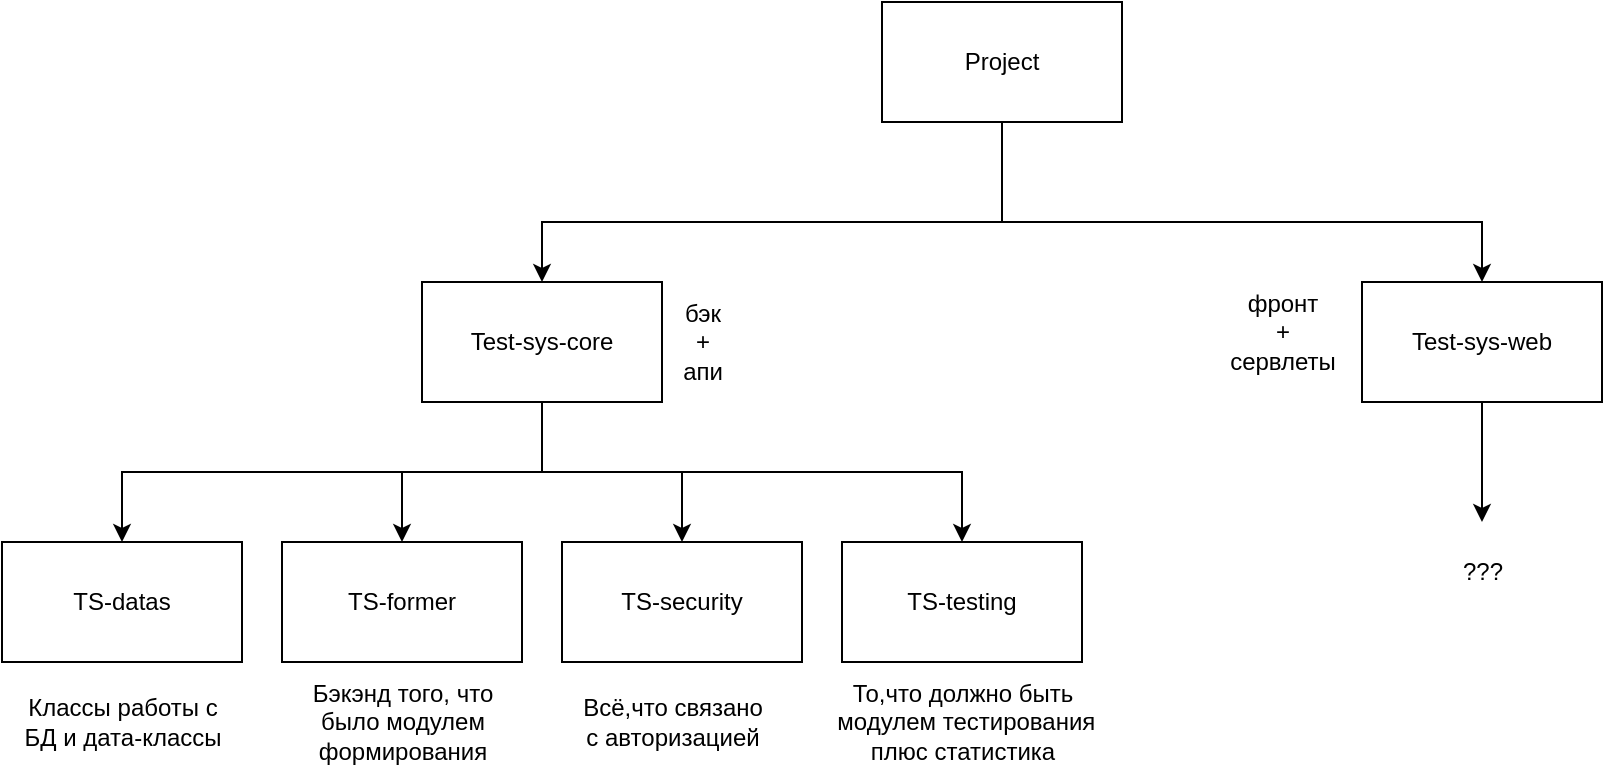 <mxfile version="21.1.6" type="device">
  <diagram name="Страница 1" id="aHqCmzORka2qfPebfElL">
    <mxGraphModel dx="1434" dy="759" grid="1" gridSize="10" guides="1" tooltips="1" connect="1" arrows="1" fold="1" page="1" pageScale="1" pageWidth="827" pageHeight="1169" math="0" shadow="0">
      <root>
        <mxCell id="0" />
        <mxCell id="1" parent="0" />
        <mxCell id="dp_YcC_iD1vEcreVgxDE-5" style="edgeStyle=orthogonalEdgeStyle;rounded=0;orthogonalLoop=1;jettySize=auto;html=1;entryX=0.5;entryY=0;entryDx=0;entryDy=0;" edge="1" parent="1" source="dp_YcC_iD1vEcreVgxDE-1" target="dp_YcC_iD1vEcreVgxDE-2">
          <mxGeometry relative="1" as="geometry">
            <Array as="points">
              <mxPoint x="280" y="210" />
              <mxPoint x="190" y="210" />
            </Array>
          </mxGeometry>
        </mxCell>
        <mxCell id="dp_YcC_iD1vEcreVgxDE-17" style="edgeStyle=orthogonalEdgeStyle;rounded=0;orthogonalLoop=1;jettySize=auto;html=1;entryX=0.5;entryY=0;entryDx=0;entryDy=0;" edge="1" parent="1" source="dp_YcC_iD1vEcreVgxDE-1" target="dp_YcC_iD1vEcreVgxDE-3">
          <mxGeometry relative="1" as="geometry">
            <Array as="points">
              <mxPoint x="510" y="210" />
              <mxPoint x="750" y="210" />
            </Array>
          </mxGeometry>
        </mxCell>
        <mxCell id="dp_YcC_iD1vEcreVgxDE-1" value="Project" style="rounded=0;whiteSpace=wrap;html=1;" vertex="1" parent="1">
          <mxGeometry x="450" y="100" width="120" height="60" as="geometry" />
        </mxCell>
        <mxCell id="dp_YcC_iD1vEcreVgxDE-10" style="edgeStyle=orthogonalEdgeStyle;rounded=0;orthogonalLoop=1;jettySize=auto;html=1;entryX=0.5;entryY=0;entryDx=0;entryDy=0;exitX=0.5;exitY=1;exitDx=0;exitDy=0;" edge="1" parent="1" source="dp_YcC_iD1vEcreVgxDE-2" target="dp_YcC_iD1vEcreVgxDE-9">
          <mxGeometry relative="1" as="geometry" />
        </mxCell>
        <mxCell id="dp_YcC_iD1vEcreVgxDE-14" style="edgeStyle=orthogonalEdgeStyle;rounded=0;orthogonalLoop=1;jettySize=auto;html=1;entryX=0.5;entryY=0;entryDx=0;entryDy=0;" edge="1" parent="1" source="dp_YcC_iD1vEcreVgxDE-2" target="dp_YcC_iD1vEcreVgxDE-11">
          <mxGeometry relative="1" as="geometry" />
        </mxCell>
        <mxCell id="dp_YcC_iD1vEcreVgxDE-15" style="edgeStyle=orthogonalEdgeStyle;rounded=0;orthogonalLoop=1;jettySize=auto;html=1;entryX=0.5;entryY=0;entryDx=0;entryDy=0;" edge="1" parent="1" source="dp_YcC_iD1vEcreVgxDE-2" target="dp_YcC_iD1vEcreVgxDE-12">
          <mxGeometry relative="1" as="geometry" />
        </mxCell>
        <mxCell id="dp_YcC_iD1vEcreVgxDE-16" style="edgeStyle=orthogonalEdgeStyle;rounded=0;orthogonalLoop=1;jettySize=auto;html=1;entryX=0.5;entryY=0;entryDx=0;entryDy=0;" edge="1" parent="1" target="dp_YcC_iD1vEcreVgxDE-13">
          <mxGeometry relative="1" as="geometry">
            <mxPoint x="280" y="305" as="sourcePoint" />
            <mxPoint x="490" y="375" as="targetPoint" />
            <Array as="points">
              <mxPoint x="280" y="335" />
              <mxPoint x="490" y="335" />
            </Array>
          </mxGeometry>
        </mxCell>
        <mxCell id="dp_YcC_iD1vEcreVgxDE-2" value="Test-sys-core" style="rounded=0;whiteSpace=wrap;html=1;" vertex="1" parent="1">
          <mxGeometry x="220" y="240" width="120" height="60" as="geometry" />
        </mxCell>
        <mxCell id="dp_YcC_iD1vEcreVgxDE-18" style="edgeStyle=orthogonalEdgeStyle;rounded=0;orthogonalLoop=1;jettySize=auto;html=1;" edge="1" parent="1" source="dp_YcC_iD1vEcreVgxDE-3">
          <mxGeometry relative="1" as="geometry">
            <mxPoint x="750" y="360" as="targetPoint" />
          </mxGeometry>
        </mxCell>
        <mxCell id="dp_YcC_iD1vEcreVgxDE-3" value="Test-sys-web" style="rounded=0;whiteSpace=wrap;html=1;" vertex="1" parent="1">
          <mxGeometry x="690" y="240" width="120" height="60" as="geometry" />
        </mxCell>
        <mxCell id="dp_YcC_iD1vEcreVgxDE-9" value="TS-datas" style="rounded=0;whiteSpace=wrap;html=1;" vertex="1" parent="1">
          <mxGeometry x="10" y="370" width="120" height="60" as="geometry" />
        </mxCell>
        <mxCell id="dp_YcC_iD1vEcreVgxDE-11" value="TS-former" style="rounded=0;whiteSpace=wrap;html=1;" vertex="1" parent="1">
          <mxGeometry x="150" y="370" width="120" height="60" as="geometry" />
        </mxCell>
        <mxCell id="dp_YcC_iD1vEcreVgxDE-12" value="TS-security" style="rounded=0;whiteSpace=wrap;html=1;" vertex="1" parent="1">
          <mxGeometry x="290" y="370" width="120" height="60" as="geometry" />
        </mxCell>
        <mxCell id="dp_YcC_iD1vEcreVgxDE-13" value="TS-testing" style="rounded=0;whiteSpace=wrap;html=1;" vertex="1" parent="1">
          <mxGeometry x="430" y="370" width="120" height="60" as="geometry" />
        </mxCell>
        <mxCell id="dp_YcC_iD1vEcreVgxDE-19" value="???" style="text;html=1;align=center;verticalAlign=middle;resizable=0;points=[];autosize=1;strokeColor=none;fillColor=none;" vertex="1" parent="1">
          <mxGeometry x="730" y="370" width="40" height="30" as="geometry" />
        </mxCell>
        <mxCell id="dp_YcC_iD1vEcreVgxDE-20" value="Классы работы с &lt;br&gt;БД и дата-классы" style="text;html=1;align=center;verticalAlign=middle;resizable=0;points=[];autosize=1;strokeColor=none;fillColor=none;" vertex="1" parent="1">
          <mxGeometry x="10" y="440" width="120" height="40" as="geometry" />
        </mxCell>
        <mxCell id="dp_YcC_iD1vEcreVgxDE-21" value="Бэкэнд того, что&lt;br&gt;было модулем&lt;br&gt;формирования" style="text;html=1;align=center;verticalAlign=middle;resizable=0;points=[];autosize=1;strokeColor=none;fillColor=none;" vertex="1" parent="1">
          <mxGeometry x="155" y="430" width="110" height="60" as="geometry" />
        </mxCell>
        <mxCell id="dp_YcC_iD1vEcreVgxDE-22" value="Всё,что связано&lt;br&gt;с авторизацией" style="text;html=1;align=center;verticalAlign=middle;resizable=0;points=[];autosize=1;strokeColor=none;fillColor=none;" vertex="1" parent="1">
          <mxGeometry x="290" y="440" width="110" height="40" as="geometry" />
        </mxCell>
        <mxCell id="dp_YcC_iD1vEcreVgxDE-23" value="То,что должно быть&lt;br&gt;&amp;nbsp;модулем тестирования&lt;br&gt;плюс статистика" style="text;html=1;align=center;verticalAlign=middle;resizable=0;points=[];autosize=1;strokeColor=none;fillColor=none;" vertex="1" parent="1">
          <mxGeometry x="410" y="430" width="160" height="60" as="geometry" />
        </mxCell>
        <mxCell id="dp_YcC_iD1vEcreVgxDE-24" value="бэк&lt;br&gt;+&lt;br&gt;апи" style="text;html=1;align=center;verticalAlign=middle;resizable=0;points=[];autosize=1;strokeColor=none;fillColor=none;" vertex="1" parent="1">
          <mxGeometry x="340" y="240" width="40" height="60" as="geometry" />
        </mxCell>
        <mxCell id="dp_YcC_iD1vEcreVgxDE-25" value="фронт&lt;br&gt;+&lt;br&gt;сервлеты" style="text;html=1;align=center;verticalAlign=middle;resizable=0;points=[];autosize=1;strokeColor=none;fillColor=none;" vertex="1" parent="1">
          <mxGeometry x="610" y="235" width="80" height="60" as="geometry" />
        </mxCell>
      </root>
    </mxGraphModel>
  </diagram>
</mxfile>
